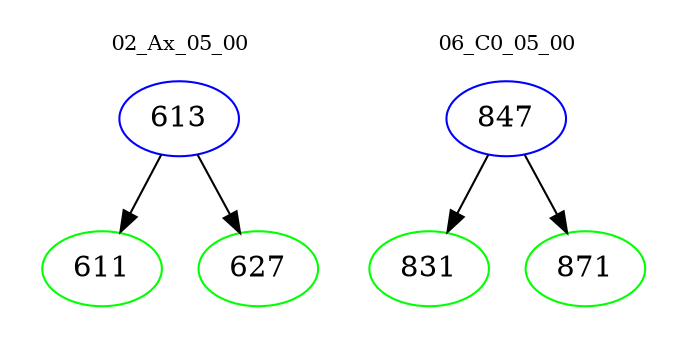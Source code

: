 digraph{
subgraph cluster_0 {
color = white
label = "02_Ax_05_00";
fontsize=10;
T0_613 [label="613", color="blue"]
T0_613 -> T0_611 [color="black"]
T0_611 [label="611", color="green"]
T0_613 -> T0_627 [color="black"]
T0_627 [label="627", color="green"]
}
subgraph cluster_1 {
color = white
label = "06_C0_05_00";
fontsize=10;
T1_847 [label="847", color="blue"]
T1_847 -> T1_831 [color="black"]
T1_831 [label="831", color="green"]
T1_847 -> T1_871 [color="black"]
T1_871 [label="871", color="green"]
}
}
